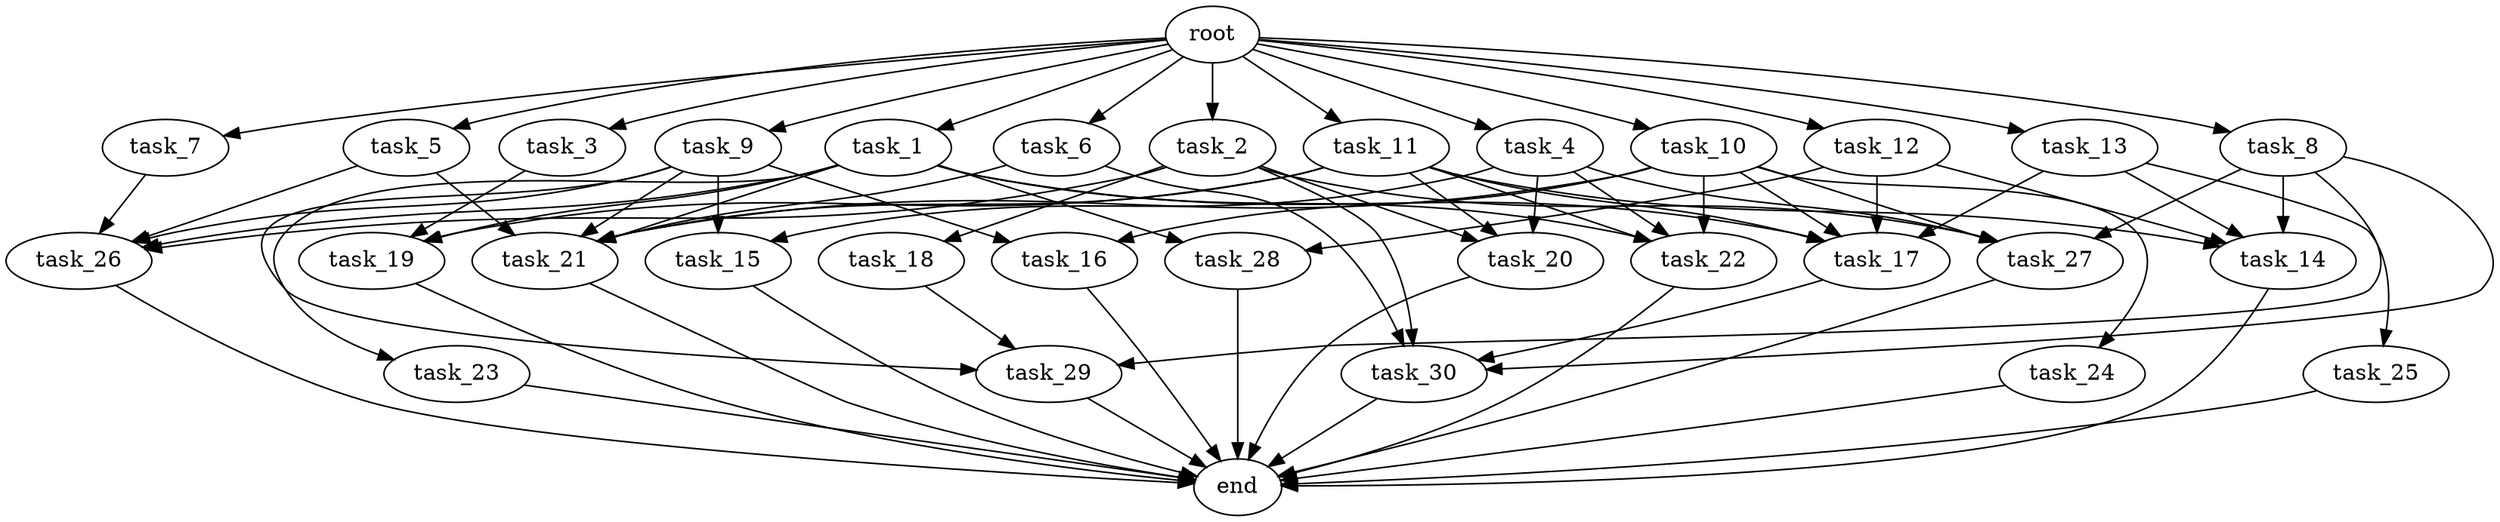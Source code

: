 digraph G {
  root [size="0.000000e+00"];
  task_1 [size="9.116640e+10"];
  task_2 [size="1.016276e+10"];
  task_3 [size="1.392914e+10"];
  task_4 [size="7.403824e+10"];
  task_5 [size="9.466778e+10"];
  task_6 [size="5.628145e+10"];
  task_7 [size="4.381535e+10"];
  task_8 [size="3.667390e+10"];
  task_9 [size="6.989513e+10"];
  task_10 [size="2.063555e+09"];
  task_11 [size="5.252227e+10"];
  task_12 [size="6.938427e+10"];
  task_13 [size="6.348685e+10"];
  task_14 [size="1.064175e+10"];
  task_15 [size="4.737106e+10"];
  task_16 [size="2.789743e+10"];
  task_17 [size="5.573258e+10"];
  task_18 [size="4.223130e+10"];
  task_19 [size="6.526882e+09"];
  task_20 [size="2.628493e+10"];
  task_21 [size="9.486672e+10"];
  task_22 [size="3.577068e+10"];
  task_23 [size="4.013868e+10"];
  task_24 [size="9.192825e+10"];
  task_25 [size="9.066256e+10"];
  task_26 [size="8.755454e+10"];
  task_27 [size="1.210988e+10"];
  task_28 [size="1.620791e+10"];
  task_29 [size="5.704636e+10"];
  task_30 [size="6.646745e+10"];
  end [size="0.000000e+00"];

  root -> task_1 [size="1.000000e-12"];
  root -> task_2 [size="1.000000e-12"];
  root -> task_3 [size="1.000000e-12"];
  root -> task_4 [size="1.000000e-12"];
  root -> task_5 [size="1.000000e-12"];
  root -> task_6 [size="1.000000e-12"];
  root -> task_7 [size="1.000000e-12"];
  root -> task_8 [size="1.000000e-12"];
  root -> task_9 [size="1.000000e-12"];
  root -> task_10 [size="1.000000e-12"];
  root -> task_11 [size="1.000000e-12"];
  root -> task_12 [size="1.000000e-12"];
  root -> task_13 [size="1.000000e-12"];
  task_1 -> task_17 [size="1.114652e+08"];
  task_1 -> task_19 [size="2.175627e+07"];
  task_1 -> task_21 [size="1.581112e+08"];
  task_1 -> task_22 [size="8.942671e+07"];
  task_1 -> task_23 [size="4.013868e+08"];
  task_1 -> task_26 [size="1.751091e+08"];
  task_1 -> task_28 [size="8.103956e+07"];
  task_2 -> task_18 [size="4.223130e+08"];
  task_2 -> task_20 [size="8.761643e+07"];
  task_2 -> task_26 [size="1.751091e+08"];
  task_2 -> task_27 [size="3.027469e+07"];
  task_2 -> task_30 [size="1.661686e+08"];
  task_3 -> task_19 [size="2.175627e+07"];
  task_4 -> task_15 [size="2.368553e+08"];
  task_4 -> task_20 [size="8.761643e+07"];
  task_4 -> task_22 [size="8.942671e+07"];
  task_4 -> task_27 [size="3.027469e+07"];
  task_5 -> task_21 [size="1.581112e+08"];
  task_5 -> task_26 [size="1.751091e+08"];
  task_6 -> task_21 [size="1.581112e+08"];
  task_6 -> task_30 [size="1.661686e+08"];
  task_7 -> task_26 [size="1.751091e+08"];
  task_8 -> task_14 [size="2.660437e+07"];
  task_8 -> task_27 [size="3.027469e+07"];
  task_8 -> task_29 [size="1.901545e+08"];
  task_8 -> task_30 [size="1.661686e+08"];
  task_9 -> task_15 [size="2.368553e+08"];
  task_9 -> task_16 [size="1.394872e+08"];
  task_9 -> task_21 [size="1.581112e+08"];
  task_9 -> task_26 [size="1.751091e+08"];
  task_9 -> task_29 [size="1.901545e+08"];
  task_10 -> task_16 [size="1.394872e+08"];
  task_10 -> task_17 [size="1.114652e+08"];
  task_10 -> task_21 [size="1.581112e+08"];
  task_10 -> task_22 [size="8.942671e+07"];
  task_10 -> task_24 [size="9.192825e+08"];
  task_10 -> task_27 [size="3.027469e+07"];
  task_11 -> task_14 [size="2.660437e+07"];
  task_11 -> task_17 [size="1.114652e+08"];
  task_11 -> task_19 [size="2.175627e+07"];
  task_11 -> task_20 [size="8.761643e+07"];
  task_11 -> task_21 [size="1.581112e+08"];
  task_11 -> task_22 [size="8.942671e+07"];
  task_12 -> task_14 [size="2.660437e+07"];
  task_12 -> task_17 [size="1.114652e+08"];
  task_12 -> task_28 [size="8.103956e+07"];
  task_13 -> task_14 [size="2.660437e+07"];
  task_13 -> task_17 [size="1.114652e+08"];
  task_13 -> task_25 [size="9.066256e+08"];
  task_14 -> end [size="1.000000e-12"];
  task_15 -> end [size="1.000000e-12"];
  task_16 -> end [size="1.000000e-12"];
  task_17 -> task_30 [size="1.661686e+08"];
  task_18 -> task_29 [size="1.901545e+08"];
  task_19 -> end [size="1.000000e-12"];
  task_20 -> end [size="1.000000e-12"];
  task_21 -> end [size="1.000000e-12"];
  task_22 -> end [size="1.000000e-12"];
  task_23 -> end [size="1.000000e-12"];
  task_24 -> end [size="1.000000e-12"];
  task_25 -> end [size="1.000000e-12"];
  task_26 -> end [size="1.000000e-12"];
  task_27 -> end [size="1.000000e-12"];
  task_28 -> end [size="1.000000e-12"];
  task_29 -> end [size="1.000000e-12"];
  task_30 -> end [size="1.000000e-12"];
}
